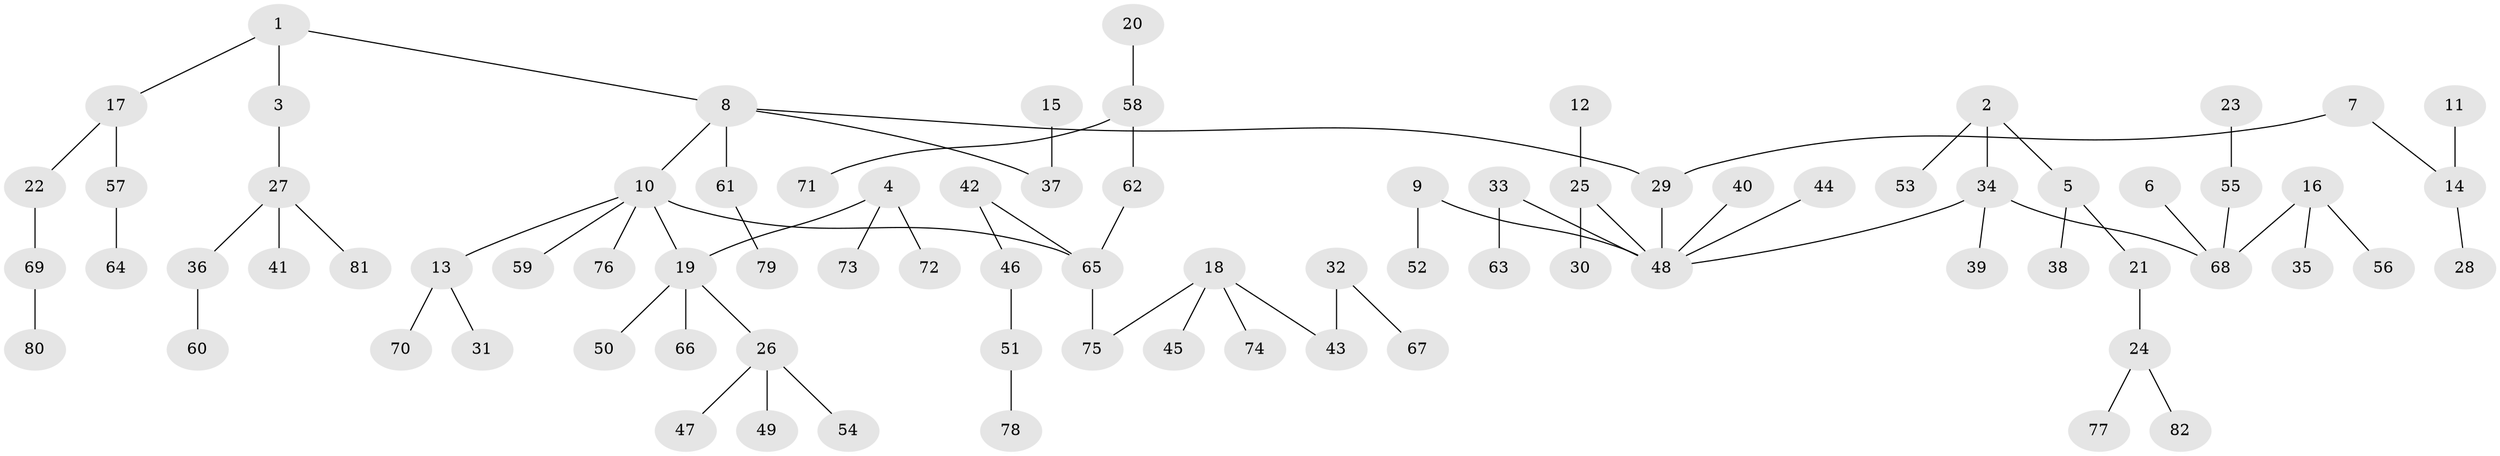// original degree distribution, {5: 0.05925925925925926, 4: 0.044444444444444446, 8: 0.007407407407407408, 7: 0.007407407407407408, 3: 0.11851851851851852, 2: 0.2814814814814815, 1: 0.48148148148148145}
// Generated by graph-tools (version 1.1) at 2025/37/03/04/25 23:37:28]
// undirected, 82 vertices, 81 edges
graph export_dot {
  node [color=gray90,style=filled];
  1;
  2;
  3;
  4;
  5;
  6;
  7;
  8;
  9;
  10;
  11;
  12;
  13;
  14;
  15;
  16;
  17;
  18;
  19;
  20;
  21;
  22;
  23;
  24;
  25;
  26;
  27;
  28;
  29;
  30;
  31;
  32;
  33;
  34;
  35;
  36;
  37;
  38;
  39;
  40;
  41;
  42;
  43;
  44;
  45;
  46;
  47;
  48;
  49;
  50;
  51;
  52;
  53;
  54;
  55;
  56;
  57;
  58;
  59;
  60;
  61;
  62;
  63;
  64;
  65;
  66;
  67;
  68;
  69;
  70;
  71;
  72;
  73;
  74;
  75;
  76;
  77;
  78;
  79;
  80;
  81;
  82;
  1 -- 3 [weight=1.0];
  1 -- 8 [weight=1.0];
  1 -- 17 [weight=1.0];
  2 -- 5 [weight=1.0];
  2 -- 34 [weight=1.0];
  2 -- 53 [weight=1.0];
  3 -- 27 [weight=1.0];
  4 -- 19 [weight=1.0];
  4 -- 72 [weight=1.0];
  4 -- 73 [weight=1.0];
  5 -- 21 [weight=1.0];
  5 -- 38 [weight=1.0];
  6 -- 68 [weight=1.0];
  7 -- 14 [weight=1.0];
  7 -- 29 [weight=1.0];
  8 -- 10 [weight=1.0];
  8 -- 29 [weight=1.0];
  8 -- 37 [weight=1.0];
  8 -- 61 [weight=1.0];
  9 -- 48 [weight=1.0];
  9 -- 52 [weight=1.0];
  10 -- 13 [weight=1.0];
  10 -- 19 [weight=1.0];
  10 -- 59 [weight=1.0];
  10 -- 65 [weight=1.0];
  10 -- 76 [weight=1.0];
  11 -- 14 [weight=1.0];
  12 -- 25 [weight=1.0];
  13 -- 31 [weight=1.0];
  13 -- 70 [weight=1.0];
  14 -- 28 [weight=1.0];
  15 -- 37 [weight=1.0];
  16 -- 35 [weight=1.0];
  16 -- 56 [weight=1.0];
  16 -- 68 [weight=1.0];
  17 -- 22 [weight=1.0];
  17 -- 57 [weight=1.0];
  18 -- 43 [weight=1.0];
  18 -- 45 [weight=1.0];
  18 -- 74 [weight=1.0];
  18 -- 75 [weight=1.0];
  19 -- 26 [weight=1.0];
  19 -- 50 [weight=1.0];
  19 -- 66 [weight=1.0];
  20 -- 58 [weight=1.0];
  21 -- 24 [weight=1.0];
  22 -- 69 [weight=1.0];
  23 -- 55 [weight=1.0];
  24 -- 77 [weight=1.0];
  24 -- 82 [weight=1.0];
  25 -- 30 [weight=1.0];
  25 -- 48 [weight=1.0];
  26 -- 47 [weight=1.0];
  26 -- 49 [weight=1.0];
  26 -- 54 [weight=1.0];
  27 -- 36 [weight=1.0];
  27 -- 41 [weight=1.0];
  27 -- 81 [weight=1.0];
  29 -- 48 [weight=1.0];
  32 -- 43 [weight=1.0];
  32 -- 67 [weight=1.0];
  33 -- 48 [weight=1.0];
  33 -- 63 [weight=1.0];
  34 -- 39 [weight=1.0];
  34 -- 48 [weight=1.0];
  34 -- 68 [weight=1.0];
  36 -- 60 [weight=1.0];
  40 -- 48 [weight=1.0];
  42 -- 46 [weight=1.0];
  42 -- 65 [weight=1.0];
  44 -- 48 [weight=1.0];
  46 -- 51 [weight=1.0];
  51 -- 78 [weight=1.0];
  55 -- 68 [weight=1.0];
  57 -- 64 [weight=1.0];
  58 -- 62 [weight=1.0];
  58 -- 71 [weight=1.0];
  61 -- 79 [weight=1.0];
  62 -- 65 [weight=1.0];
  65 -- 75 [weight=1.0];
  69 -- 80 [weight=1.0];
}
